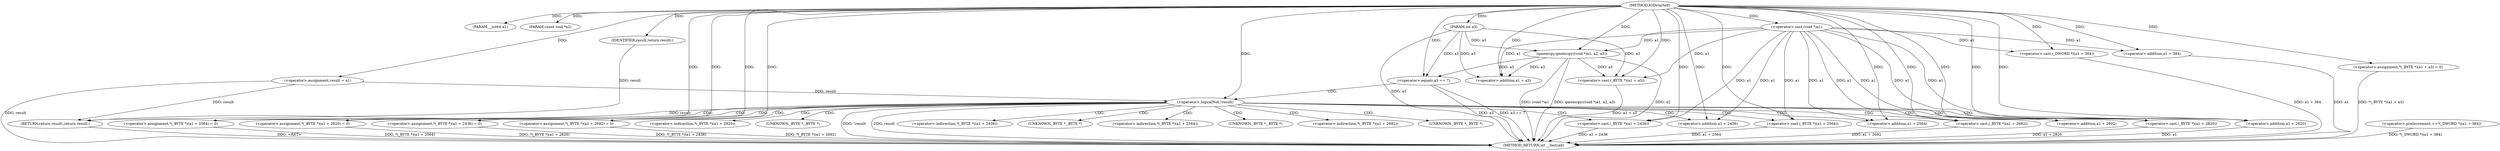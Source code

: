 digraph IGDstartelt {  
"1000102" [label = "(METHOD,IGDstartelt)" ]
"1000175" [label = "(METHOD_RETURN,int __fastcall)" ]
"1000103" [label = "(PARAM,__int64 a1)" ]
"1000104" [label = "(PARAM,const void *a2)" ]
"1000105" [label = "(PARAM,int a3)" ]
"1000108" [label = "(<operator>.assignment,result = a1)" ]
"1000111" [label = "(qmemcpy,qmemcpy((void *)a1, a2, a3))" ]
"1000112" [label = "(<operator>.cast,(void *)a1)" ]
"1000117" [label = "(<operator>.assignment,*(_BYTE *)(a1 + a3) = 0)" ]
"1000119" [label = "(<operator>.cast,(_BYTE *)(a1 + a3))" ]
"1000121" [label = "(<operator>.addition,a1 + a3)" ]
"1000125" [label = "(<operator>.preIncrement,++*(_DWORD *)(a1 + 384))" ]
"1000127" [label = "(<operator>.cast,(_DWORD *)(a1 + 384))" ]
"1000129" [label = "(<operator>.addition,a1 + 384)" ]
"1000133" [label = "(<operator>.equals,a3 == 7)" ]
"1000138" [label = "(<operator>.logicalNot,!result)" ]
"1000141" [label = "(<operator>.assignment,*(_BYTE *)(a1 + 2436) = 0)" ]
"1000143" [label = "(<operator>.cast,(_BYTE *)(a1 + 2436))" ]
"1000145" [label = "(<operator>.addition,a1 + 2436)" ]
"1000149" [label = "(<operator>.assignment,*(_BYTE *)(a1 + 2564) = 0)" ]
"1000151" [label = "(<operator>.cast,(_BYTE *)(a1 + 2564))" ]
"1000153" [label = "(<operator>.addition,a1 + 2564)" ]
"1000157" [label = "(<operator>.assignment,*(_BYTE *)(a1 + 2692) = 0)" ]
"1000159" [label = "(<operator>.cast,(_BYTE *)(a1 + 2692))" ]
"1000161" [label = "(<operator>.addition,a1 + 2692)" ]
"1000165" [label = "(<operator>.assignment,*(_BYTE *)(a1 + 2820) = 0)" ]
"1000167" [label = "(<operator>.cast,(_BYTE *)(a1 + 2820))" ]
"1000169" [label = "(<operator>.addition,a1 + 2820)" ]
"1000173" [label = "(RETURN,return result;,return result;)" ]
"1000174" [label = "(IDENTIFIER,result,return result;)" ]
"1000142" [label = "(<operator>.indirection,*(_BYTE *)(a1 + 2436))" ]
"1000144" [label = "(UNKNOWN,_BYTE *,_BYTE *)" ]
"1000150" [label = "(<operator>.indirection,*(_BYTE *)(a1 + 2564))" ]
"1000152" [label = "(UNKNOWN,_BYTE *,_BYTE *)" ]
"1000158" [label = "(<operator>.indirection,*(_BYTE *)(a1 + 2692))" ]
"1000160" [label = "(UNKNOWN,_BYTE *,_BYTE *)" ]
"1000166" [label = "(<operator>.indirection,*(_BYTE *)(a1 + 2820))" ]
"1000168" [label = "(UNKNOWN,_BYTE *,_BYTE *)" ]
  "1000119" -> "1000175"  [ label = "DDG: a1 + a3"] 
  "1000138" -> "1000175"  [ label = "DDG: !result"] 
  "1000169" -> "1000175"  [ label = "DDG: a1"] 
  "1000167" -> "1000175"  [ label = "DDG: a1 + 2820"] 
  "1000143" -> "1000175"  [ label = "DDG: a1 + 2436"] 
  "1000111" -> "1000175"  [ label = "DDG: qmemcpy((void *)a1, a2, a3)"] 
  "1000159" -> "1000175"  [ label = "DDG: a1 + 2692"] 
  "1000138" -> "1000175"  [ label = "DDG: result"] 
  "1000108" -> "1000175"  [ label = "DDG: result"] 
  "1000165" -> "1000175"  [ label = "DDG: *(_BYTE *)(a1 + 2820)"] 
  "1000117" -> "1000175"  [ label = "DDG: *(_BYTE *)(a1 + a3)"] 
  "1000141" -> "1000175"  [ label = "DDG: *(_BYTE *)(a1 + 2436)"] 
  "1000105" -> "1000175"  [ label = "DDG: a3"] 
  "1000133" -> "1000175"  [ label = "DDG: a3"] 
  "1000129" -> "1000175"  [ label = "DDG: a1"] 
  "1000151" -> "1000175"  [ label = "DDG: a1 + 2564"] 
  "1000133" -> "1000175"  [ label = "DDG: a3 == 7"] 
  "1000149" -> "1000175"  [ label = "DDG: *(_BYTE *)(a1 + 2564)"] 
  "1000157" -> "1000175"  [ label = "DDG: *(_BYTE *)(a1 + 2692)"] 
  "1000111" -> "1000175"  [ label = "DDG: a2"] 
  "1000125" -> "1000175"  [ label = "DDG: *(_DWORD *)(a1 + 384)"] 
  "1000127" -> "1000175"  [ label = "DDG: a1 + 384"] 
  "1000111" -> "1000175"  [ label = "DDG: (void *)a1"] 
  "1000173" -> "1000175"  [ label = "DDG: <RET>"] 
  "1000102" -> "1000103"  [ label = "DDG: "] 
  "1000102" -> "1000104"  [ label = "DDG: "] 
  "1000102" -> "1000105"  [ label = "DDG: "] 
  "1000102" -> "1000108"  [ label = "DDG: "] 
  "1000112" -> "1000111"  [ label = "DDG: a1"] 
  "1000102" -> "1000112"  [ label = "DDG: "] 
  "1000102" -> "1000111"  [ label = "DDG: "] 
  "1000105" -> "1000111"  [ label = "DDG: a3"] 
  "1000102" -> "1000117"  [ label = "DDG: "] 
  "1000112" -> "1000119"  [ label = "DDG: a1"] 
  "1000102" -> "1000119"  [ label = "DDG: "] 
  "1000111" -> "1000119"  [ label = "DDG: a3"] 
  "1000105" -> "1000119"  [ label = "DDG: a3"] 
  "1000112" -> "1000121"  [ label = "DDG: a1"] 
  "1000102" -> "1000121"  [ label = "DDG: "] 
  "1000111" -> "1000121"  [ label = "DDG: a3"] 
  "1000105" -> "1000121"  [ label = "DDG: a3"] 
  "1000102" -> "1000127"  [ label = "DDG: "] 
  "1000112" -> "1000127"  [ label = "DDG: a1"] 
  "1000102" -> "1000129"  [ label = "DDG: "] 
  "1000112" -> "1000129"  [ label = "DDG: a1"] 
  "1000105" -> "1000133"  [ label = "DDG: a3"] 
  "1000102" -> "1000133"  [ label = "DDG: "] 
  "1000111" -> "1000133"  [ label = "DDG: a3"] 
  "1000108" -> "1000138"  [ label = "DDG: result"] 
  "1000102" -> "1000138"  [ label = "DDG: "] 
  "1000102" -> "1000141"  [ label = "DDG: "] 
  "1000102" -> "1000143"  [ label = "DDG: "] 
  "1000112" -> "1000143"  [ label = "DDG: a1"] 
  "1000102" -> "1000145"  [ label = "DDG: "] 
  "1000112" -> "1000145"  [ label = "DDG: a1"] 
  "1000102" -> "1000149"  [ label = "DDG: "] 
  "1000102" -> "1000151"  [ label = "DDG: "] 
  "1000112" -> "1000151"  [ label = "DDG: a1"] 
  "1000102" -> "1000153"  [ label = "DDG: "] 
  "1000112" -> "1000153"  [ label = "DDG: a1"] 
  "1000102" -> "1000157"  [ label = "DDG: "] 
  "1000102" -> "1000159"  [ label = "DDG: "] 
  "1000112" -> "1000159"  [ label = "DDG: a1"] 
  "1000102" -> "1000161"  [ label = "DDG: "] 
  "1000112" -> "1000161"  [ label = "DDG: a1"] 
  "1000102" -> "1000165"  [ label = "DDG: "] 
  "1000102" -> "1000167"  [ label = "DDG: "] 
  "1000112" -> "1000167"  [ label = "DDG: a1"] 
  "1000102" -> "1000169"  [ label = "DDG: "] 
  "1000112" -> "1000169"  [ label = "DDG: a1"] 
  "1000174" -> "1000173"  [ label = "DDG: result"] 
  "1000138" -> "1000173"  [ label = "DDG: result"] 
  "1000108" -> "1000173"  [ label = "DDG: result"] 
  "1000102" -> "1000174"  [ label = "DDG: "] 
  "1000133" -> "1000138"  [ label = "CDG: "] 
  "1000138" -> "1000169"  [ label = "CDG: "] 
  "1000138" -> "1000168"  [ label = "CDG: "] 
  "1000138" -> "1000167"  [ label = "CDG: "] 
  "1000138" -> "1000166"  [ label = "CDG: "] 
  "1000138" -> "1000165"  [ label = "CDG: "] 
  "1000138" -> "1000161"  [ label = "CDG: "] 
  "1000138" -> "1000144"  [ label = "CDG: "] 
  "1000138" -> "1000143"  [ label = "CDG: "] 
  "1000138" -> "1000142"  [ label = "CDG: "] 
  "1000138" -> "1000141"  [ label = "CDG: "] 
  "1000138" -> "1000160"  [ label = "CDG: "] 
  "1000138" -> "1000159"  [ label = "CDG: "] 
  "1000138" -> "1000158"  [ label = "CDG: "] 
  "1000138" -> "1000157"  [ label = "CDG: "] 
  "1000138" -> "1000153"  [ label = "CDG: "] 
  "1000138" -> "1000152"  [ label = "CDG: "] 
  "1000138" -> "1000151"  [ label = "CDG: "] 
  "1000138" -> "1000150"  [ label = "CDG: "] 
  "1000138" -> "1000149"  [ label = "CDG: "] 
  "1000138" -> "1000145"  [ label = "CDG: "] 
}
